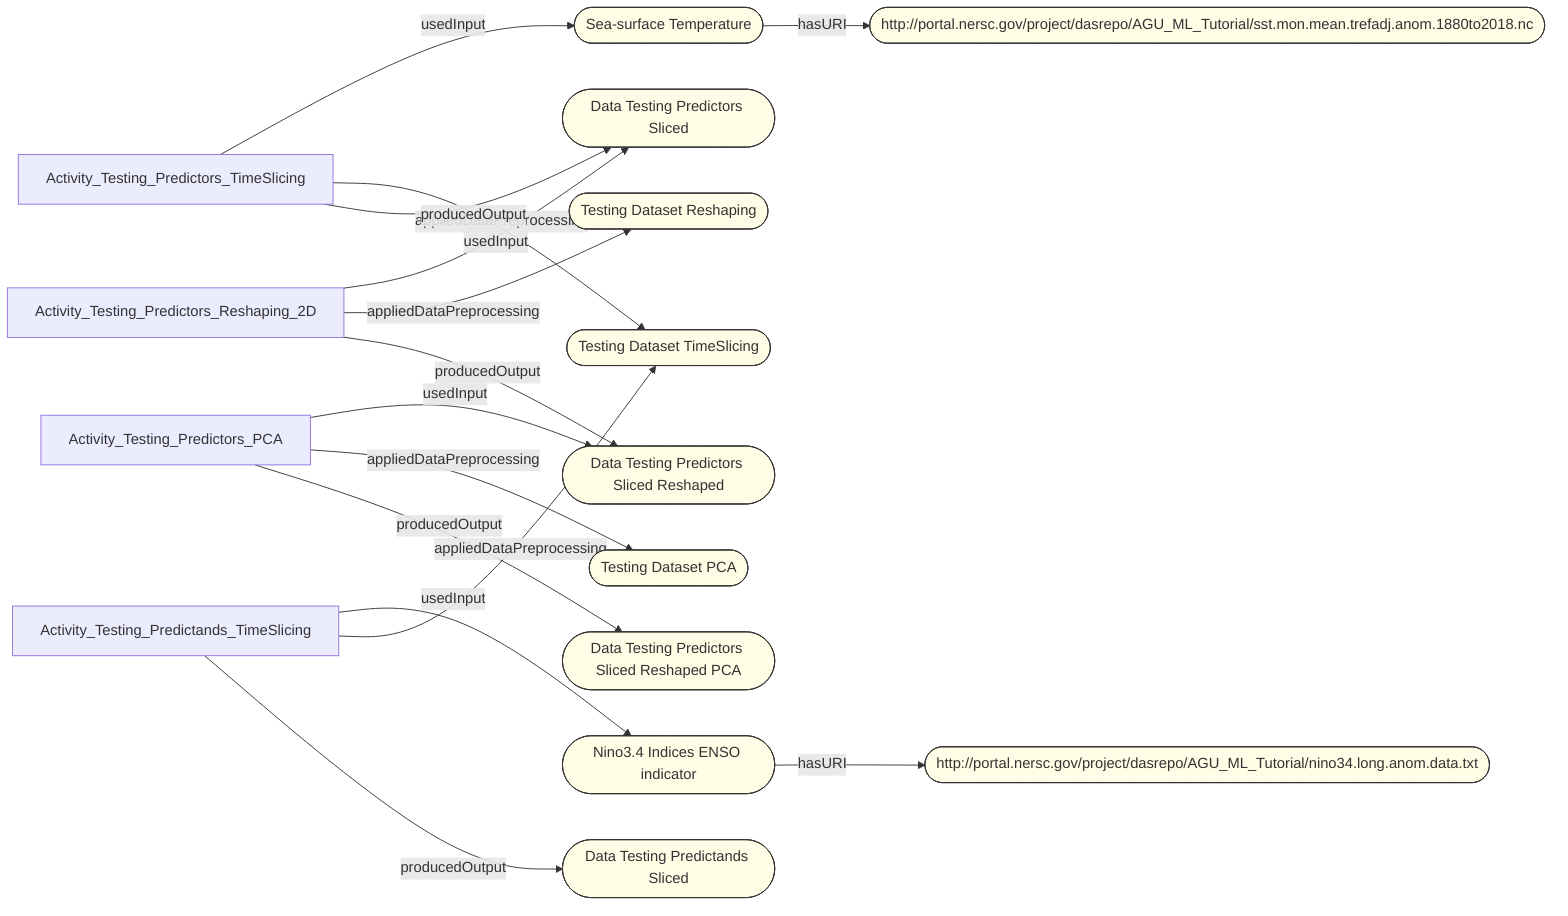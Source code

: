 graph LR

Cobe_Sea-Surface_Temperature([Sea-surface Temperature])
Testing_Dataset_PCA([Testing Dataset PCA])
Testing_Dataset_Reshaping([Testing Dataset Reshaping])
Testing_Dataset_TimeSlicing([Testing Dataset TimeSlicing])
Data_Testing_Predictors_Sliced([Data Testing Predictors Sliced])
Data_Testing_Predictors_Sliced_Reshaped([Data Testing Predictors Sliced Reshaped])
Data_Testing_Predictors_Sliced_Reshaped_PCA([Data Testing Predictors Sliced Reshaped PCA])
Data_Testing_Predictands_Sliced([Data Testing Predictands Sliced])
Nino3.4_Indices_ENSO_indicator([Nino3.4 Indices ENSO indicator])

ncData([http://portal.nersc.gov/project/dasrepo/AGU_ML_Tutorial/sst.mon.mean.trefadj.anom.1880to2018.nc])
txtData([http://portal.nersc.gov/project/dasrepo/AGU_ML_Tutorial/nino34.long.anom.data.txt])

Activity_Testing_Predictors_TimeSlicing -->|usedInput| Cobe_Sea-Surface_Temperature
Activity_Testing_Predictors_TimeSlicing -->|appliedDataPreprocessing| Testing_Dataset_TimeSlicing
Activity_Testing_Predictors_TimeSlicing -->|producedOutput| Data_Testing_Predictors_Sliced
Cobe_Sea-Surface_Temperature -->|hasURI| ncData
Activity_Testing_Predictands_TimeSlicing -->|usedInput| Nino3.4_Indices_ENSO_indicator
Activity_Testing_Predictands_TimeSlicing -->|appliedDataPreprocessing| Testing_Dataset_TimeSlicing
Activity_Testing_Predictands_TimeSlicing -->|producedOutput| Data_Testing_Predictands_Sliced
Nino3.4_Indices_ENSO_indicator -->|hasURI| txtData
Activity_Testing_Predictors_PCA -->|usedInput| Data_Testing_Predictors_Sliced_Reshaped
Activity_Testing_Predictors_PCA -->|appliedDataPreprocessing| Testing_Dataset_PCA
Activity_Testing_Predictors_PCA -->|producedOutput| Data_Testing_Predictors_Sliced_Reshaped_PCA
Activity_Testing_Predictors_Reshaping_2D -->|usedInput| Data_Testing_Predictors_Sliced
Activity_Testing_Predictors_Reshaping_2D -->|appliedDataPreprocessing| Testing_Dataset_Reshaping
Activity_Testing_Predictors_Reshaping_2D -->|producedOutput| Data_Testing_Predictors_Sliced_Reshaped

classDef entity fill:#FFFDE5,stroke:#333,stroke-width:1px

class Cobe_Sea-Surface_Temperature entity
class Nino3.4_Indices_ENSO_indicator entity
class Data_Testing_Predictors_Sliced entity
class Data_Testing_Predictands_Sliced entity
class Data_Testing_Predictors_Sliced_Reshaped entity
class Data_Testing_Predictors_Sliced_Reshaped_PCA entity
class Activity_Testing_Predictors_TimeSlicing activity
class Activity_Testing_Predictands_TimeSlicing activity
class Activity_Testing_Predictors_Reshaping_2D activity
class Activity_Testing_Predictors_PCA activity
class Testing_Dataset_TimeSlicing entity
class Testing_Dataset_Reshaping entity
class Testing_Dataset_PCA entity
class Data_Testing_Predictors_Sliced_Reshaped entity

class ncData entity
class txtData entity